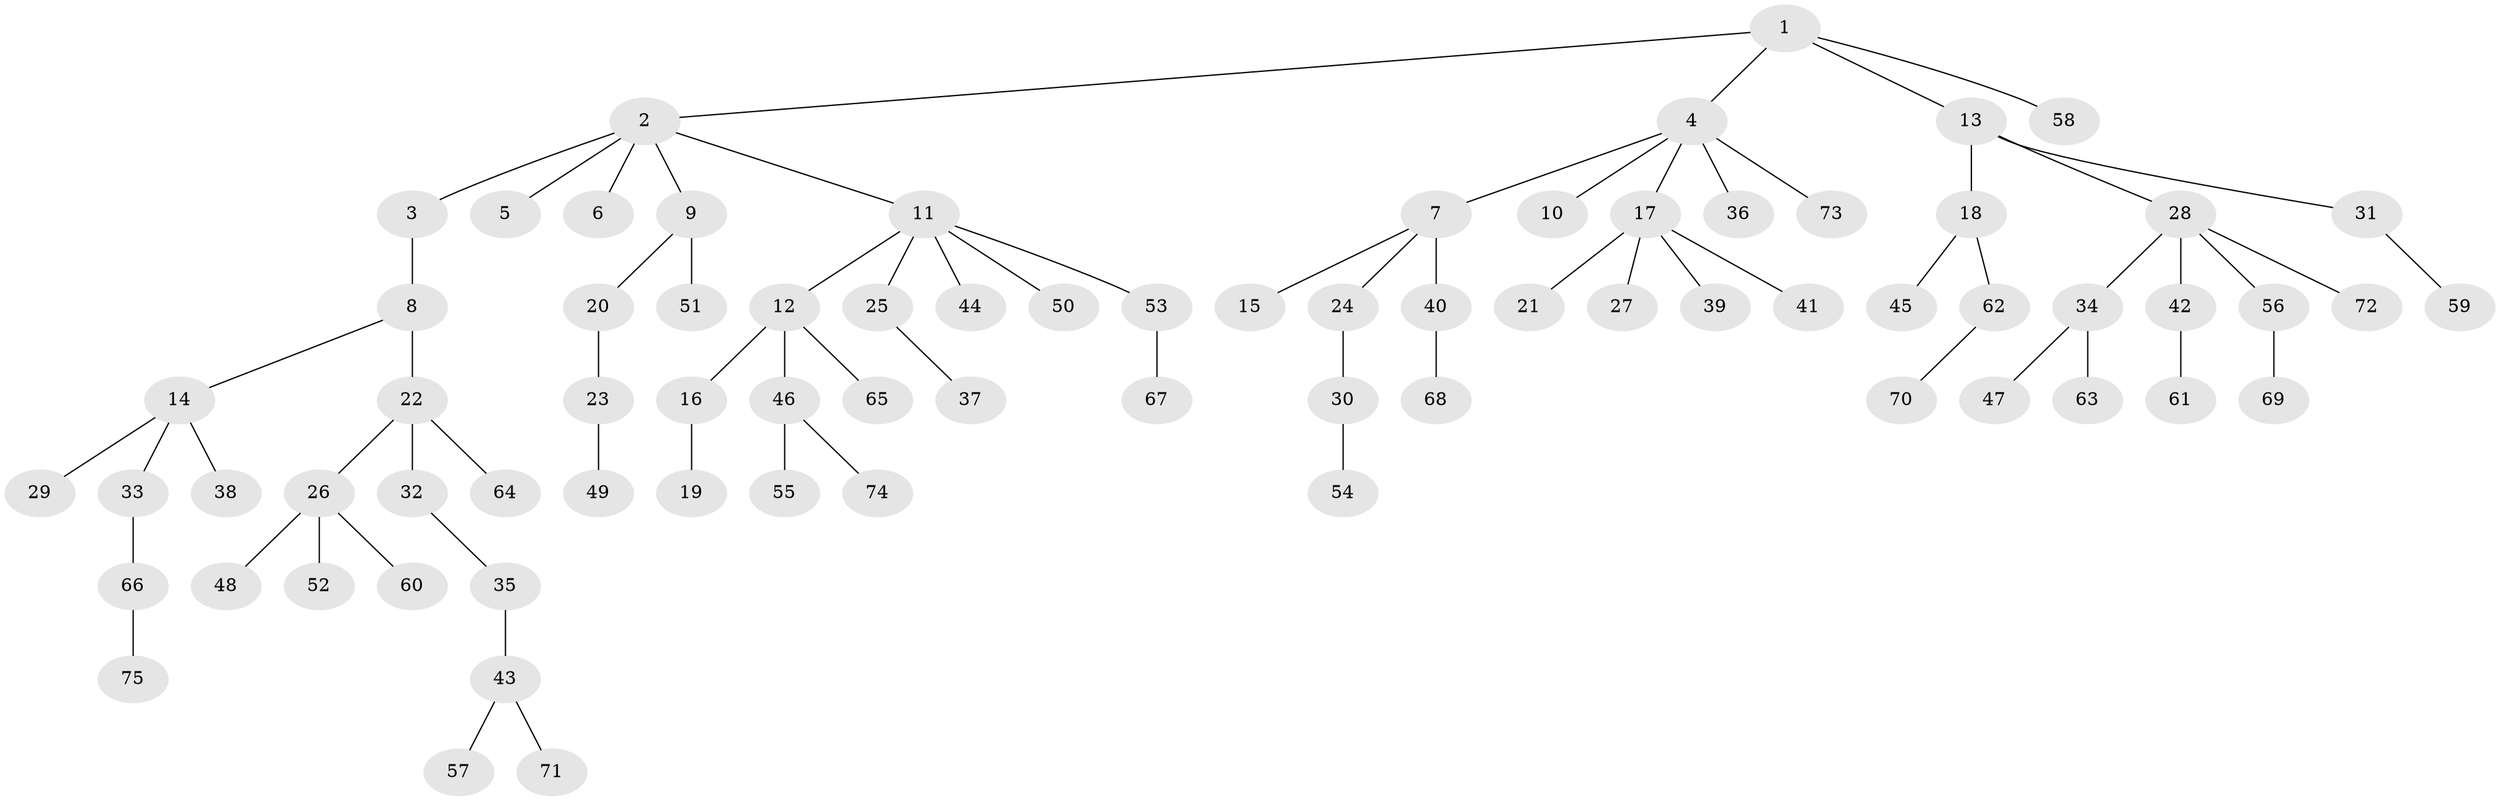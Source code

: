 // original degree distribution, {5: 0.04838709677419355, 7: 0.024193548387096774, 3: 0.07258064516129033, 2: 0.24193548387096775, 4: 0.07258064516129033, 1: 0.532258064516129, 6: 0.008064516129032258}
// Generated by graph-tools (version 1.1) at 2025/51/03/04/25 22:51:39]
// undirected, 75 vertices, 74 edges
graph export_dot {
  node [color=gray90,style=filled];
  1;
  2;
  3;
  4;
  5;
  6;
  7;
  8;
  9;
  10;
  11;
  12;
  13;
  14;
  15;
  16;
  17;
  18;
  19;
  20;
  21;
  22;
  23;
  24;
  25;
  26;
  27;
  28;
  29;
  30;
  31;
  32;
  33;
  34;
  35;
  36;
  37;
  38;
  39;
  40;
  41;
  42;
  43;
  44;
  45;
  46;
  47;
  48;
  49;
  50;
  51;
  52;
  53;
  54;
  55;
  56;
  57;
  58;
  59;
  60;
  61;
  62;
  63;
  64;
  65;
  66;
  67;
  68;
  69;
  70;
  71;
  72;
  73;
  74;
  75;
  1 -- 2 [weight=1.0];
  1 -- 4 [weight=1.0];
  1 -- 13 [weight=1.0];
  1 -- 58 [weight=1.0];
  2 -- 3 [weight=1.0];
  2 -- 5 [weight=1.0];
  2 -- 6 [weight=1.0];
  2 -- 9 [weight=1.0];
  2 -- 11 [weight=1.0];
  3 -- 8 [weight=1.0];
  4 -- 7 [weight=1.0];
  4 -- 10 [weight=1.0];
  4 -- 17 [weight=1.0];
  4 -- 36 [weight=1.0];
  4 -- 73 [weight=1.0];
  7 -- 15 [weight=1.0];
  7 -- 24 [weight=1.0];
  7 -- 40 [weight=2.0];
  8 -- 14 [weight=1.0];
  8 -- 22 [weight=1.0];
  9 -- 20 [weight=1.0];
  9 -- 51 [weight=1.0];
  11 -- 12 [weight=1.0];
  11 -- 25 [weight=1.0];
  11 -- 44 [weight=1.0];
  11 -- 50 [weight=1.0];
  11 -- 53 [weight=1.0];
  12 -- 16 [weight=1.0];
  12 -- 46 [weight=1.0];
  12 -- 65 [weight=1.0];
  13 -- 18 [weight=1.0];
  13 -- 28 [weight=1.0];
  13 -- 31 [weight=1.0];
  14 -- 29 [weight=1.0];
  14 -- 33 [weight=1.0];
  14 -- 38 [weight=1.0];
  16 -- 19 [weight=2.0];
  17 -- 21 [weight=1.0];
  17 -- 27 [weight=1.0];
  17 -- 39 [weight=1.0];
  17 -- 41 [weight=1.0];
  18 -- 45 [weight=1.0];
  18 -- 62 [weight=1.0];
  20 -- 23 [weight=1.0];
  22 -- 26 [weight=1.0];
  22 -- 32 [weight=1.0];
  22 -- 64 [weight=1.0];
  23 -- 49 [weight=1.0];
  24 -- 30 [weight=1.0];
  25 -- 37 [weight=1.0];
  26 -- 48 [weight=1.0];
  26 -- 52 [weight=1.0];
  26 -- 60 [weight=1.0];
  28 -- 34 [weight=1.0];
  28 -- 42 [weight=1.0];
  28 -- 56 [weight=1.0];
  28 -- 72 [weight=1.0];
  30 -- 54 [weight=2.0];
  31 -- 59 [weight=1.0];
  32 -- 35 [weight=1.0];
  33 -- 66 [weight=1.0];
  34 -- 47 [weight=1.0];
  34 -- 63 [weight=1.0];
  35 -- 43 [weight=1.0];
  40 -- 68 [weight=1.0];
  42 -- 61 [weight=1.0];
  43 -- 57 [weight=1.0];
  43 -- 71 [weight=1.0];
  46 -- 55 [weight=1.0];
  46 -- 74 [weight=1.0];
  53 -- 67 [weight=1.0];
  56 -- 69 [weight=1.0];
  62 -- 70 [weight=1.0];
  66 -- 75 [weight=1.0];
}
